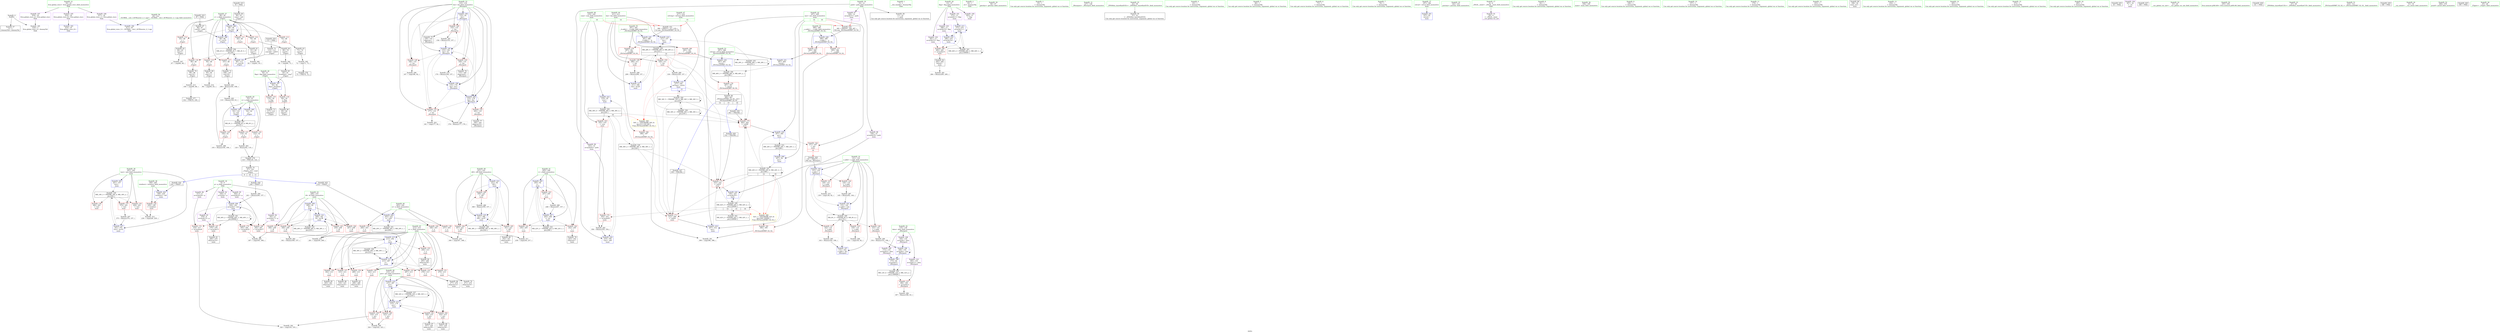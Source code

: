 digraph "SVFG" {
	label="SVFG";

	Node0x5600d5197a70 [shape=record,color=grey,label="{NodeID: 0\nNullPtr}"];
	Node0x5600d5197a70 -> Node0x5600d51c2c40[style=solid];
	Node0x5600d5197a70 -> Node0x5600d51ca5e0[style=solid];
	Node0x5600d51c6bb0 [shape=record,color=black,label="{NodeID: 277\n102 = PHI(76, 100, )\n}"];
	Node0x5600d51c4e20 [shape=record,color=blue,label="{NodeID: 194\n133\<--92\nlen\<--\n_Z6outputi\n}"];
	Node0x5600d51c4e20 -> Node0x5600d51c7730[style=dashed];
	Node0x5600d51c4e20 -> Node0x5600d51c7800[style=dashed];
	Node0x5600d51c4e20 -> Node0x5600d51c78d0[style=dashed];
	Node0x5600d51c4e20 -> Node0x5600d51c79a0[style=dashed];
	Node0x5600d51c4e20 -> Node0x5600d51c4ef0[style=dashed];
	Node0x5600d51c4e20 -> Node0x5600d51c5160[style=dashed];
	Node0x5600d51c4e20 -> Node0x5600d51c5300[style=dashed];
	Node0x5600d51c20d0 [shape=record,color=red,label="{NodeID: 111\n60\<--48\n\<--c\n_Z3getv\n}"];
	Node0x5600d51c20d0 -> Node0x5600d51c3010[style=solid];
	Node0x5600d51c0310 [shape=record,color=green,label="{NodeID: 28\n50\<--51\nflag\<--flag_field_insensitive\n_Z3getv\n}"];
	Node0x5600d51c0310 -> Node0x5600d51c6f10[style=solid];
	Node0x5600d51c0310 -> Node0x5600d51c6fe0[style=solid];
	Node0x5600d51c0310 -> Node0x5600d51ca7b0[style=solid];
	Node0x5600d51d4a70 [shape=record,color=grey,label="{NodeID: 305\n72 = cmp(71, 73, )\n}"];
	Node0x5600d51d4a70 -> Node0x5600d51d1dd0[style=solid];
	Node0x5600d51cd430 [shape=record,color=blue,label="{NodeID: 222\n219\<--92\nsum\<--\nmain\n}"];
	Node0x5600d51cd430 -> Node0x5600d51e26b0[style=dashed];
	Node0x5600d51c8020 [shape=record,color=red,label="{NodeID: 139\n260\<--203\n\<--n\nmain\n}"];
	Node0x5600d51c8020 -> Node0x5600d51d51f0[style=solid];
	Node0x5600d51c2b40 [shape=record,color=green,label="{NodeID: 56\n20\<--412\n_GLOBAL__sub_I_ACMonster_2_1.cpp\<--_GLOBAL__sub_I_ACMonster_2_1.cpp_field_insensitive\n}"];
	Node0x5600d51c2b40 -> Node0x5600d51ca4e0[style=solid];
	Node0x5600d51e67b0 [shape=record,color=black,label="{NodeID: 333\nMR_24V_2 = PHI(MR_24V_7, MR_24V_1, )\npts\{208 \}\n}"];
	Node0x5600d51e67b0 -> Node0x5600d51c5980[style=dashed];
	Node0x5600d51c96e0 [shape=record,color=red,label="{NodeID: 167\n279\<--278\n\<--arrayidx13\nmain\n}"];
	Node0x5600d51c96e0 -> Node0x5600d51c4050[style=solid];
	Node0x5600d51c42c0 [shape=record,color=black,label="{NodeID: 84\n295\<--294\nidxprom18\<--\nmain\n}"];
	Node0x5600d519b690 [shape=record,color=green,label="{NodeID: 1\n7\<--1\n__dso_handle\<--dummyObj\nGlob }"];
	Node0x5600d51d1dd0 [shape=record,color=black,label="{NodeID: 278\n75 = PHI(76, 72, )\n}"];
	Node0x5600d51c4ef0 [shape=record,color=blue,label="{NodeID: 195\n133\<--156\nlen\<--inc\n_Z6outputi\n}"];
	Node0x5600d51c4ef0 -> Node0x5600d51c7730[style=dashed];
	Node0x5600d51c4ef0 -> Node0x5600d51c7800[style=dashed];
	Node0x5600d51c4ef0 -> Node0x5600d51c78d0[style=dashed];
	Node0x5600d51c4ef0 -> Node0x5600d51c79a0[style=dashed];
	Node0x5600d51c4ef0 -> Node0x5600d51c4ef0[style=dashed];
	Node0x5600d51c4ef0 -> Node0x5600d51c5160[style=dashed];
	Node0x5600d51c4ef0 -> Node0x5600d51c5300[style=dashed];
	Node0x5600d51c21a0 [shape=record,color=red,label="{NodeID: 112\n65\<--48\n\<--c\n_Z3getv\n}"];
	Node0x5600d51c21a0 -> Node0x5600d51c30e0[style=solid];
	Node0x5600d51c03e0 [shape=record,color=green,label="{NodeID: 29\n52\<--53\nx\<--x_field_insensitive\n_Z3getv\n}"];
	Node0x5600d51c03e0 -> Node0x5600d51c70b0[style=solid];
	Node0x5600d51c03e0 -> Node0x5600d51c7180[style=solid];
	Node0x5600d51c03e0 -> Node0x5600d51c7250[style=solid];
	Node0x5600d51c03e0 -> Node0x5600d51ca950[style=solid];
	Node0x5600d51c03e0 -> Node0x5600d51caa20[style=solid];
	Node0x5600d51d4bf0 [shape=record,color=grey,label="{NodeID: 306\n62 = cmp(61, 63, )\n}"];
	Node0x5600d51cd500 [shape=record,color=blue,label="{NodeID: 223\n221\<--92\ni40\<--\nmain\n}"];
	Node0x5600d51cd500 -> Node0x5600d51c9470[style=dashed];
	Node0x5600d51cd500 -> Node0x5600d51c9540[style=dashed];
	Node0x5600d51cd500 -> Node0x5600d51c9610[style=dashed];
	Node0x5600d51cd500 -> Node0x5600d51cd6a0[style=dashed];
	Node0x5600d51cd500 -> Node0x5600d51e8ab0[style=dashed];
	Node0x5600d51c80f0 [shape=record,color=red,label="{NodeID: 140\n348\<--203\n\<--n\nmain\n}"];
	Node0x5600d51c80f0 -> Node0x5600d51d5af0[style=solid];
	Node0x5600d51c2c40 [shape=record,color=black,label="{NodeID: 57\n2\<--3\ndummyVal\<--dummyVal\n}"];
	Node0x5600d51e6cb0 [shape=record,color=black,label="{NodeID: 334\nMR_26V_2 = PHI(MR_26V_4, MR_26V_1, )\npts\{210 \}\n}"];
	Node0x5600d51e6cb0 -> Node0x5600d51c5a50[style=dashed];
	Node0x5600d51c97b0 [shape=record,color=red,label="{NodeID: 168\n282\<--281\n\<--arrayidx15\nmain\n}"];
	Node0x5600d51c97b0 -> Node0x5600d51c4120[style=solid];
	Node0x5600d51c4390 [shape=record,color=black,label="{NodeID: 85\n303\<--302\nidxprom21\<--\nmain\n}"];
	Node0x5600d51aeeb0 [shape=record,color=green,label="{NodeID: 2\n16\<--1\n.str\<--dummyObj\nGlob }"];
	Node0x5600d51d2370 [shape=record,color=grey,label="{NodeID: 279\n170 = Binary(169, 157, )\n}"];
	Node0x5600d51d2370 -> Node0x5600d51c5160[style=solid];
	Node0x5600d51c4fc0 [shape=record,color=blue,label="{NodeID: 196\n160\<--154\narrayidx\<--rem\n_Z6outputi\n}"];
	Node0x5600d51c4fc0 -> Node0x5600d51c4fc0[style=dashed];
	Node0x5600d51c4fc0 -> Node0x5600d51c5230[style=dashed];
	Node0x5600d51c4fc0 -> Node0x5600d51ed5b0[style=dashed];
	Node0x5600d51c2270 [shape=record,color=red,label="{NodeID: 113\n70\<--48\n\<--c\n_Z3getv\n}"];
	Node0x5600d51c2270 -> Node0x5600d51c31b0[style=solid];
	Node0x5600d51c04b0 [shape=record,color=green,label="{NodeID: 30\n56\<--57\ngetchar\<--getchar_field_insensitive\n}"];
	Node0x5600d51d4d70 [shape=record,color=grey,label="{NodeID: 307\n67 = cmp(66, 68, )\n}"];
	Node0x5600d51cd5d0 [shape=record,color=blue,label="{NodeID: 224\n219\<--356\nsum\<--add\nmain\n}"];
	Node0x5600d51cd5d0 -> Node0x5600d51e26b0[style=dashed];
	Node0x5600d51c81c0 [shape=record,color=red,label="{NodeID: 141\n236\<--205\n\<--i\nmain\n}"];
	Node0x5600d51c81c0 -> Node0x5600d51d5370[style=solid];
	Node0x5600d51c2d40 [shape=record,color=black,label="{NodeID: 58\n11\<--10\n\<--path\nCan only get source location for instruction, argument, global var or function.}"];
	Node0x5600d51e71b0 [shape=record,color=black,label="{NodeID: 335\nMR_28V_2 = PHI(MR_28V_3, MR_28V_1, )\npts\{212 \}\n}"];
	Node0x5600d51e71b0 -> Node0x5600d51c9d60[style=dashed];
	Node0x5600d51e71b0 -> Node0x5600d51c5b20[style=dashed];
	Node0x5600d51e71b0 -> Node0x5600d51e71b0[style=dashed];
	Node0x5600d51c9880 [shape=record,color=red,label="{NodeID: 169\n292\<--291\n\<--arrayidx17\nmain\n}"];
	Node0x5600d51c9880 -> Node0x5600d51cce80[style=solid];
	Node0x5600d51c4460 [shape=record,color=black,label="{NodeID: 86\n316\<--315\nidxprom25\<--\nmain\n}"];
	Node0x5600d51bf1d0 [shape=record,color=green,label="{NodeID: 3\n19\<--1\n\<--dummyObj\nCan only get source location for instruction, argument, global var or function.}"];
	Node0x5600d51d24f0 [shape=record,color=grey,label="{NodeID: 280\n330 = Binary(329, 157, )\n}"];
	Node0x5600d51d24f0 -> Node0x5600d51cd1c0[style=solid];
	Node0x5600d51c5090 [shape=record,color=blue,label="{NodeID: 197\n131\<--163\nx.addr\<--div\n_Z6outputi\n}"];
	Node0x5600d51c5090 -> Node0x5600d51eb7b0[style=dashed];
	Node0x5600d51c2340 [shape=record,color=red,label="{NodeID: 114\n79\<--48\n\<--c\n_Z3getv\n}"];
	Node0x5600d51c2340 -> Node0x5600d51c3280[style=solid];
	Node0x5600d51c05b0 [shape=record,color=green,label="{NodeID: 31\n127\<--128\n_Z6outputi\<--_Z6outputi_field_insensitive\n}"];
	Node0x5600d51d4ef0 [shape=record,color=grey,label="{NodeID: 308\n151 = cmp(150, 92, )\n}"];
	Node0x5600d51cd6a0 [shape=record,color=blue,label="{NodeID: 225\n221\<--360\ni40\<--inc47\nmain\n}"];
	Node0x5600d51cd6a0 -> Node0x5600d51c9470[style=dashed];
	Node0x5600d51cd6a0 -> Node0x5600d51c9540[style=dashed];
	Node0x5600d51cd6a0 -> Node0x5600d51c9610[style=dashed];
	Node0x5600d51cd6a0 -> Node0x5600d51cd6a0[style=dashed];
	Node0x5600d51cd6a0 -> Node0x5600d51e8ab0[style=dashed];
	Node0x5600d51c8290 [shape=record,color=red,label="{NodeID: 142\n242\<--205\n\<--i\nmain\n}"];
	Node0x5600d51c8290 -> Node0x5600d51c3de0[style=solid];
	Node0x5600d51c2e40 [shape=record,color=black,label="{NodeID: 59\n31\<--32\n\<--_ZNSt8ios_base4InitD1Ev\nCan only get source location for instruction, argument, global var or function.}"];
	Node0x5600d51e76b0 [shape=record,color=black,label="{NodeID: 336\nMR_30V_2 = PHI(MR_30V_3, MR_30V_1, )\npts\{214 \}\n}"];
	Node0x5600d51e76b0 -> Node0x5600d51c5bf0[style=dashed];
	Node0x5600d51e76b0 -> Node0x5600d51e76b0[style=dashed];
	Node0x5600d51c9950 [shape=record,color=red,label="{NodeID: 170\n305\<--304\n\<--arrayidx22\nmain\n}"];
	Node0x5600d51c9950 -> Node0x5600d51d42f0[style=solid];
	Node0x5600d51c4530 [shape=record,color=black,label="{NodeID: 87\n327\<--326\nidxprom30\<--\nmain\n}"];
	Node0x5600d51bf260 [shape=record,color=green,label="{NodeID: 4\n63\<--1\n\<--dummyObj\nCan only get source location for instruction, argument, global var or function.}"];
	Node0x5600d51d2670 [shape=record,color=grey,label="{NodeID: 281\n284 = Binary(283, 285, )\n}"];
	Node0x5600d51c5160 [shape=record,color=blue,label="{NodeID: 198\n133\<--170\nlen\<--inc3\n_Z6outputi\n}"];
	Node0x5600d51c5160 -> Node0x5600d51c79a0[style=dashed];
	Node0x5600d51c5160 -> Node0x5600d51c5300[style=dashed];
	Node0x5600d51c6ca0 [shape=record,color=red,label="{NodeID: 115\n94\<--48\n\<--c\n_Z3getv\n}"];
	Node0x5600d51c6ca0 -> Node0x5600d51c3690[style=solid];
	Node0x5600d51c06b0 [shape=record,color=green,label="{NodeID: 32\n131\<--132\nx.addr\<--x.addr_field_insensitive\n_Z6outputi\n}"];
	Node0x5600d51c06b0 -> Node0x5600d51c7320[style=solid];
	Node0x5600d51c06b0 -> Node0x5600d51c73f0[style=solid];
	Node0x5600d51c06b0 -> Node0x5600d51c74c0[style=solid];
	Node0x5600d51c06b0 -> Node0x5600d51c7590[style=solid];
	Node0x5600d51c06b0 -> Node0x5600d51c7660[style=solid];
	Node0x5600d51c06b0 -> Node0x5600d51c4c80[style=solid];
	Node0x5600d51c06b0 -> Node0x5600d51c4d50[style=solid];
	Node0x5600d51c06b0 -> Node0x5600d51c5090[style=solid];
	Node0x5600d51d5070 [shape=record,color=grey,label="{NodeID: 309\n324 = cmp(322, 323, )\n}"];
	Node0x5600d51cd770 [shape=record,color=blue,label="{NodeID: 226\n207\<--364\nans\<--\nmain\n}"];
	Node0x5600d51cd770 -> Node0x5600d51c8430[style=dashed];
	Node0x5600d51cd770 -> Node0x5600d51e67b0[style=dashed];
	Node0x5600d51c8360 [shape=record,color=red,label="{NodeID: 143\n247\<--205\n\<--i\nmain\n}"];
	Node0x5600d51c8360 -> Node0x5600d51d3270[style=solid];
	Node0x5600d51c2f40 [shape=record,color=black,label="{NodeID: 60\n58\<--55\nconv\<--call\n_Z3getv\n}"];
	Node0x5600d51c2f40 -> Node0x5600d51ca6e0[style=solid];
	Node0x5600d51e7bb0 [shape=record,color=black,label="{NodeID: 337\nMR_32V_2 = PHI(MR_32V_3, MR_32V_1, )\npts\{216 \}\n}"];
	Node0x5600d51e7bb0 -> Node0x5600d51ccc10[style=dashed];
	Node0x5600d51e7bb0 -> Node0x5600d51e7bb0[style=dashed];
	Node0x5600d51c9a20 [shape=record,color=red,label="{NodeID: 171\n312\<--309\n\<--call24\nmain\n}"];
	Node0x5600d51c9a20 -> Node0x5600d51cd0f0[style=solid];
	Node0x5600d51c4600 [shape=record,color=black,label="{NodeID: 88\n335\<--334\nidxprom34\<--\nmain\n}"];
	Node0x5600d51bf2f0 [shape=record,color=green,label="{NodeID: 5\n68\<--1\n\<--dummyObj\nCan only get source location for instruction, argument, global var or function.}"];
	Node0x5600d51d27f0 [shape=record,color=grey,label="{NodeID: 282\n341 = Binary(340, 157, )\n}"];
	Node0x5600d51d27f0 -> Node0x5600d51cd360[style=solid];
	Node0x5600d51c5230 [shape=record,color=blue,label="{NodeID: 199\n173\<--92\narrayidx5\<--\n_Z6outputi\n}"];
	Node0x5600d51c5230 -> Node0x5600d51ed5b0[style=dashed];
	Node0x5600d51c6d70 [shape=record,color=red,label="{NodeID: 116\n98\<--48\n\<--c\n_Z3getv\n}"];
	Node0x5600d51c6d70 -> Node0x5600d51c3760[style=solid];
	Node0x5600d51c0780 [shape=record,color=green,label="{NodeID: 33\n133\<--134\nlen\<--len_field_insensitive\n_Z6outputi\n}"];
	Node0x5600d51c0780 -> Node0x5600d51c7730[style=solid];
	Node0x5600d51c0780 -> Node0x5600d51c7800[style=solid];
	Node0x5600d51c0780 -> Node0x5600d51c78d0[style=solid];
	Node0x5600d51c0780 -> Node0x5600d51c79a0[style=solid];
	Node0x5600d51c0780 -> Node0x5600d51c7a70[style=solid];
	Node0x5600d51c0780 -> Node0x5600d51c4e20[style=solid];
	Node0x5600d51c0780 -> Node0x5600d51c4ef0[style=solid];
	Node0x5600d51c0780 -> Node0x5600d51c5160[style=solid];
	Node0x5600d51c0780 -> Node0x5600d51c5300[style=solid];
	Node0x5600d51d51f0 [shape=record,color=grey,label="{NodeID: 310\n261 = cmp(259, 260, )\n}"];
	Node0x5600d51cd840 [shape=record,color=blue,label="{NodeID: 227\n201\<--375\ntest\<--inc52\nmain\n}"];
	Node0x5600d51cd840 -> Node0x5600d51e58b0[style=dashed];
	Node0x5600d51c8430 [shape=record,color=red,label="{NodeID: 144\n371\<--207\n\<--ans\nmain\n|{<s0>18}}"];
	Node0x5600d51c8430:s0 -> Node0x5600d520a7d0[style=solid,color=red];
	Node0x5600d51c3010 [shape=record,color=black,label="{NodeID: 61\n61\<--60\nconv1\<--\n_Z3getv\n}"];
	Node0x5600d51c3010 -> Node0x5600d51d4bf0[style=solid];
	Node0x5600d51e80b0 [shape=record,color=black,label="{NodeID: 338\nMR_34V_2 = PHI(MR_34V_3, MR_34V_1, )\npts\{218 \}\n}"];
	Node0x5600d51e80b0 -> Node0x5600d51c9a20[style=dashed];
	Node0x5600d51e80b0 -> Node0x5600d51c9d60[style=dashed];
	Node0x5600d51e80b0 -> Node0x5600d51cd1c0[style=dashed];
	Node0x5600d51e80b0 -> Node0x5600d51e80b0[style=dashed];
	Node0x5600d51e80b0 -> Node0x5600d51ee9b0[style=dashed];
	Node0x5600d51c9af0 [shape=record,color=red,label="{NodeID: 172\n318\<--317\n\<--arrayidx26\nmain\n}"];
	Node0x5600d51c9af0 -> Node0x5600d51d45f0[style=solid];
	Node0x5600d51c46d0 [shape=record,color=black,label="{NodeID: 89\n352\<--351\nidxprom44\<--\nmain\n}"];
	Node0x5600d51bf380 [shape=record,color=green,label="{NodeID: 6\n73\<--1\n\<--dummyObj\nCan only get source location for instruction, argument, global var or function.}"];
	Node0x5600d51d2970 [shape=record,color=grey,label="{NodeID: 283\n120 = Binary(92, 119, )\n}"];
	Node0x5600d51d2970 -> Node0x5600d4e66170[style=solid];
	Node0x5600d51c5300 [shape=record,color=blue,label="{NodeID: 200\n133\<--178\nlen\<--dec\n_Z6outputi\n}"];
	Node0x5600d51c5300 -> Node0x5600d51c79a0[style=dashed];
	Node0x5600d51c5300 -> Node0x5600d51c7a70[style=dashed];
	Node0x5600d51c5300 -> Node0x5600d51c5300[style=dashed];
	Node0x5600d51c6e40 [shape=record,color=red,label="{NodeID: 117\n107\<--48\n\<--c\n_Z3getv\n}"];
	Node0x5600d51c6e40 -> Node0x5600d51c3830[style=solid];
	Node0x5600d51c0850 [shape=record,color=green,label="{NodeID: 34\n135\<--136\ndata\<--data_field_insensitive\n_Z6outputi\n}"];
	Node0x5600d51c0850 -> Node0x5600d51c1e60[style=solid];
	Node0x5600d51c0850 -> Node0x5600d51c1f30[style=solid];
	Node0x5600d51c0850 -> Node0x5600d51c2000[style=solid];
	Node0x5600d51d5370 [shape=record,color=grey,label="{NodeID: 311\n238 = cmp(236, 237, )\n}"];
	Node0x5600d51cd910 [shape=record,color=blue,label="{NodeID: 228\n389\<--385\n__a.addr\<--__a\n_ZSt3maxIiERKT_S2_S2_\n}"];
	Node0x5600d51cd910 -> Node0x5600d51c9f00[style=dashed];
	Node0x5600d51cd910 -> Node0x5600d51c9fd0[style=dashed];
	Node0x5600d51c8500 [shape=record,color=red,label="{NodeID: 145\n259\<--209\n\<--i6\nmain\n}"];
	Node0x5600d51c8500 -> Node0x5600d51d51f0[style=solid];
	Node0x5600d51c30e0 [shape=record,color=black,label="{NodeID: 62\n66\<--65\nconv2\<--\n_Z3getv\n}"];
	Node0x5600d51c30e0 -> Node0x5600d51d4d70[style=solid];
	Node0x5600d51e85b0 [shape=record,color=black,label="{NodeID: 339\nMR_36V_2 = PHI(MR_36V_4, MR_36V_1, )\npts\{220 \}\n}"];
	Node0x5600d51e85b0 -> Node0x5600d51c9a20[style=dashed];
	Node0x5600d51e85b0 -> Node0x5600d51c9bc0[style=dashed];
	Node0x5600d51e85b0 -> Node0x5600d51cd430[style=dashed];
	Node0x5600d51c9bc0 [shape=record,color=red,label="{NodeID: 173\n333\<--332\n\<--call33\nmain\n}"];
	Node0x5600d51c9bc0 -> Node0x5600d51cd290[style=solid];
	Node0x5600d51c47a0 [shape=record,color=black,label="{NodeID: 90\n384\<--407\n_ZSt3maxIiERKT_S2_S2__ret\<--\n_ZSt3maxIiERKT_S2_S2_\n|{<s0>14|<s1>15|<s2>16}}"];
	Node0x5600d51c47a0:s0 -> Node0x5600d520a550[style=solid,color=blue];
	Node0x5600d51c47a0:s1 -> Node0x5600d520a690[style=solid,color=blue];
	Node0x5600d51c47a0:s2 -> Node0x5600d520b270[style=solid,color=blue];
	Node0x5600d51bf410 [shape=record,color=green,label="{NodeID: 7\n76\<--1\n\<--dummyObj\nCan only get source location for instruction, argument, global var or function.}"];
	Node0x5600d51d2af0 [shape=record,color=grey,label="{NodeID: 284\n178 = Binary(177, 179, )\n}"];
	Node0x5600d51d2af0 -> Node0x5600d51c5300[style=solid];
	Node0x5600d51c53d0 [shape=record,color=blue,label="{NodeID: 201\n197\<--92\nretval\<--\nmain\n}"];
	Node0x5600d51c6f10 [shape=record,color=red,label="{NodeID: 118\n84\<--50\n\<--flag\n_Z3getv\n}"];
	Node0x5600d51c6f10 -> Node0x5600d51c3420[style=solid];
	Node0x5600d51c0920 [shape=record,color=green,label="{NodeID: 35\n142\<--143\nputchar\<--putchar_field_insensitive\n}"];
	Node0x5600d51d54f0 [shape=record,color=grey,label="{NodeID: 312\n230 = cmp(228, 229, )\n}"];
	Node0x5600d51cd9e0 [shape=record,color=blue,label="{NodeID: 229\n391\<--386\n__b.addr\<--__b\n_ZSt3maxIiERKT_S2_S2_\n}"];
	Node0x5600d51cd9e0 -> Node0x5600d51ca0a0[style=dashed];
	Node0x5600d51cd9e0 -> Node0x5600d51ca170[style=dashed];
	Node0x5600d51c85d0 [shape=record,color=red,label="{NodeID: 146\n267\<--209\n\<--i6\nmain\n}"];
	Node0x5600d51c85d0 -> Node0x5600d51c5bf0[style=solid];
	Node0x5600d51c31b0 [shape=record,color=black,label="{NodeID: 63\n71\<--70\nconv4\<--\n_Z3getv\n}"];
	Node0x5600d51c31b0 -> Node0x5600d51d4a70[style=solid];
	Node0x5600d51e8ab0 [shape=record,color=black,label="{NodeID: 340\nMR_38V_2 = PHI(MR_38V_4, MR_38V_1, )\npts\{222 \}\n}"];
	Node0x5600d51e8ab0 -> Node0x5600d51cd500[style=dashed];
	Node0x5600d51c9c90 [shape=record,color=red,label="{NodeID: 174\n354\<--353\n\<--arrayidx45\nmain\n}"];
	Node0x5600d51c9c90 -> Node0x5600d51d36f0[style=solid];
	Node0x5600d51c4870 [shape=record,color=purple,label="{NodeID: 91\n29\<--4\n\<--_ZStL8__ioinit\n__cxx_global_var_init\n}"];
	Node0x5600d51bf4a0 [shape=record,color=green,label="{NodeID: 8\n92\<--1\n\<--dummyObj\nCan only get source location for instruction, argument, global var or function.}"];
	Node0x5600d51e1e90 [shape=record,color=yellow,style=double,label="{NodeID: 368\n52V_1 = ENCHI(MR_52V_0)\npts\{208 120000 \}\nFun[_ZSt3maxIiERKT_S2_S2_]}"];
	Node0x5600d51e1e90 -> Node0x5600d51ca240[style=dashed];
	Node0x5600d51d2c70 [shape=record,color=grey,label="{NodeID: 285\n163 = Binary(162, 106, )\n}"];
	Node0x5600d51d2c70 -> Node0x5600d51c5090[style=solid];
	Node0x5600d51c54a0 [shape=record,color=blue,label="{NodeID: 202\n199\<--224\ntotaltest\<--call\nmain\n}"];
	Node0x5600d51c54a0 -> Node0x5600d51c7c10[style=dashed];
	Node0x5600d51c6fe0 [shape=record,color=red,label="{NodeID: 119\n116\<--50\n\<--flag\n_Z3getv\n}"];
	Node0x5600d51c6fe0 -> Node0x5600d51c39d0[style=solid];
	Node0x5600d51c0a20 [shape=record,color=green,label="{NodeID: 36\n194\<--195\nmain\<--main_field_insensitive\n}"];
	Node0x5600d51d5670 [shape=record,color=grey,label="{NodeID: 313\n100 = cmp(99, 68, )\n}"];
	Node0x5600d51d5670 -> Node0x5600d51c6bb0[style=solid];
	Node0x5600d51cdab0 [shape=record,color=blue,label="{NodeID: 230\n387\<--401\nretval\<--\n_ZSt3maxIiERKT_S2_S2_\n}"];
	Node0x5600d51cdab0 -> Node0x5600d51edab0[style=dashed];
	Node0x5600d51c86a0 [shape=record,color=red,label="{NodeID: 147\n306\<--209\n\<--i6\nmain\n}"];
	Node0x5600d51c86a0 -> Node0x5600d51d42f0[style=solid];
	Node0x5600d51c3280 [shape=record,color=black,label="{NodeID: 64\n80\<--79\nconv6\<--\n_Z3getv\n}"];
	Node0x5600d51c3280 -> Node0x5600d51d48f0[style=solid];
	Node0x5600d520a120 [shape=record,color=black,label="{NodeID: 424\n224 = PHI(47, )\n}"];
	Node0x5600d520a120 -> Node0x5600d51c54a0[style=solid];
	Node0x5600d51e8fb0 [shape=record,color=black,label="{NodeID: 341\nMR_40V_2 = PHI(MR_40V_3, MR_40V_1, )\npts\{90000 \}\n}"];
	Node0x5600d51e8fb0 -> Node0x5600d51c96e0[style=dashed];
	Node0x5600d51e8fb0 -> Node0x5600d51c9880[style=dashed];
	Node0x5600d51e8fb0 -> Node0x5600d51c9950[style=dashed];
	Node0x5600d51e8fb0 -> Node0x5600d51c9af0[style=dashed];
	Node0x5600d51e8fb0 -> Node0x5600d51c57e0[style=dashed];
	Node0x5600d51e8fb0 -> Node0x5600d51e8fb0[style=dashed];
	Node0x5600d51c9d60 [shape=record,color=red,label="{NodeID: 175\n364\<--363\n\<--call49\nmain\n}"];
	Node0x5600d51c9d60 -> Node0x5600d51cd770[style=solid];
	Node0x5600d51c4940 [shape=record,color=purple,label="{NodeID: 92\n244\<--8\narrayidx\<--p\nmain\n}"];
	Node0x5600d51c4940 -> Node0x5600d51c57e0[style=solid];
	Node0x5600d51bf530 [shape=record,color=green,label="{NodeID: 9\n106\<--1\n\<--dummyObj\nCan only get source location for instruction, argument, global var or function.}"];
	Node0x5600d51e1fd0 [shape=record,color=yellow,style=double,label="{NodeID: 369\n54V_1 = ENCHI(MR_54V_0)\npts\{212 218 220 \}\nFun[_ZSt3maxIiERKT_S2_S2_]}"];
	Node0x5600d51e1fd0 -> Node0x5600d51ca310[style=dashed];
	Node0x5600d51d2df0 [shape=record,color=grey,label="{NodeID: 286\n360 = Binary(359, 157, )\n}"];
	Node0x5600d51d2df0 -> Node0x5600d51cd6a0[style=solid];
	Node0x5600d51c5570 [shape=record,color=blue,label="{NodeID: 203\n201\<--157\ntest\<--\nmain\n}"];
	Node0x5600d51c5570 -> Node0x5600d51e58b0[style=dashed];
	Node0x5600d51c70b0 [shape=record,color=red,label="{NodeID: 120\n104\<--52\n\<--x\n_Z3getv\n}"];
	Node0x5600d51c70b0 -> Node0x5600d51d30f0[style=solid];
	Node0x5600d51c0b20 [shape=record,color=green,label="{NodeID: 37\n197\<--198\nretval\<--retval_field_insensitive\nmain\n}"];
	Node0x5600d51c0b20 -> Node0x5600d51c53d0[style=solid];
	Node0x5600d51d57f0 [shape=record,color=grey,label="{NodeID: 314\n96 = cmp(95, 63, )\n}"];
	Node0x5600d51cdb80 [shape=record,color=blue,label="{NodeID: 231\n387\<--404\nretval\<--\n_ZSt3maxIiERKT_S2_S2_\n}"];
	Node0x5600d51cdb80 -> Node0x5600d51edab0[style=dashed];
	Node0x5600d51c8770 [shape=record,color=red,label="{NodeID: 148\n340\<--209\n\<--i6\nmain\n}"];
	Node0x5600d51c8770 -> Node0x5600d51d27f0[style=solid];
	Node0x5600d51c3350 [shape=record,color=black,label="{NodeID: 65\n82\<--81\nfrombool\<--cmp7\n_Z3getv\n}"];
	Node0x5600d51c3350 -> Node0x5600d51ca7b0[style=solid];
	Node0x5600d520a310 [shape=record,color=black,label="{NodeID: 425\n232 = PHI(47, )\n}"];
	Node0x5600d520a310 -> Node0x5600d51c5640[style=solid];
	Node0x5600d51e94b0 [shape=record,color=black,label="{NodeID: 342\nMR_42V_2 = PHI(MR_42V_3, MR_42V_1, )\npts\{120000 \}\n}"];
	Node0x5600d51e94b0 -> Node0x5600d51e4eb0[style=dashed];
	Node0x5600d51c9e30 [shape=record,color=red,label="{NodeID: 176\n407\<--387\n\<--retval\n_ZSt3maxIiERKT_S2_S2_\n}"];
	Node0x5600d51c9e30 -> Node0x5600d51c47a0[style=solid];
	Node0x5600d51c4a10 [shape=record,color=purple,label="{NodeID: 93\n278\<--8\narrayidx13\<--p\nmain\n}"];
	Node0x5600d51c4a10 -> Node0x5600d51c96e0[style=solid];
	Node0x5600d51bf5c0 [shape=record,color=green,label="{NodeID: 10\n157\<--1\n\<--dummyObj\nCan only get source location for instruction, argument, global var or function.}"];
	Node0x5600d51d2f70 [shape=record,color=grey,label="{NodeID: 287\n145 = Binary(92, 144, )\n}"];
	Node0x5600d51d2f70 -> Node0x5600d51c4d50[style=solid];
	Node0x5600d51c5640 [shape=record,color=blue,label="{NodeID: 204\n203\<--232\nn\<--call1\nmain\n}"];
	Node0x5600d51c5640 -> Node0x5600d51c7f50[style=dashed];
	Node0x5600d51c5640 -> Node0x5600d51c8020[style=dashed];
	Node0x5600d51c5640 -> Node0x5600d51c80f0[style=dashed];
	Node0x5600d51c5640 -> Node0x5600d51e5db0[style=dashed];
	Node0x5600d51c7180 [shape=record,color=red,label="{NodeID: 121\n119\<--52\n\<--x\n_Z3getv\n}"];
	Node0x5600d51c7180 -> Node0x5600d51d2970[style=solid];
	Node0x5600d51c0bf0 [shape=record,color=green,label="{NodeID: 38\n199\<--200\ntotaltest\<--totaltest_field_insensitive\nmain\n}"];
	Node0x5600d51c0bf0 -> Node0x5600d51c7c10[style=solid];
	Node0x5600d51c0bf0 -> Node0x5600d51c54a0[style=solid];
	Node0x5600d51d5970 [shape=record,color=grey,label="{NodeID: 315\n139 = cmp(138, 92, )\n}"];
	Node0x5600d51c8840 [shape=record,color=red,label="{NodeID: 149\n298\<--211\n\<--len\nmain\n}"];
	Node0x5600d51c8840 -> Node0x5600d51d3ff0[style=solid];
	Node0x5600d51c3420 [shape=record,color=black,label="{NodeID: 66\n85\<--84\ntobool\<--\n_Z3getv\n}"];
	Node0x5600d520a410 [shape=record,color=black,label="{NodeID: 426\n240 = PHI(47, )\n}"];
	Node0x5600d520a410 -> Node0x5600d51d39f0[style=solid];
	Node0x5600d51e99b0 [shape=record,color=black,label="{NodeID: 343\nMR_44V_2 = PHI(MR_44V_3, MR_44V_1, )\npts\{150000 \}\n}"];
	Node0x5600d51e99b0 -> Node0x5600d51ccce0[style=dashed];
	Node0x5600d51e99b0 -> Node0x5600d51e99b0[style=dashed];
	Node0x5600d51c9f00 [shape=record,color=red,label="{NodeID: 177\n395\<--389\n\<--__a.addr\n_ZSt3maxIiERKT_S2_S2_\n}"];
	Node0x5600d51c9f00 -> Node0x5600d51ca240[style=solid];
	Node0x5600d51c4ae0 [shape=record,color=purple,label="{NodeID: 94\n291\<--8\narrayidx17\<--p\nmain\n}"];
	Node0x5600d51c4ae0 -> Node0x5600d51c9880[style=solid];
	Node0x5600d51bf650 [shape=record,color=green,label="{NodeID: 11\n179\<--1\n\<--dummyObj\nCan only get source location for instruction, argument, global var or function.}"];
	Node0x5600d51d30f0 [shape=record,color=grey,label="{NodeID: 288\n105 = Binary(104, 106, )\n}"];
	Node0x5600d51d30f0 -> Node0x5600d51d3870[style=solid];
	Node0x5600d51c5710 [shape=record,color=blue,label="{NodeID: 205\n205\<--92\ni\<--\nmain\n}"];
	Node0x5600d51c5710 -> Node0x5600d51c81c0[style=dashed];
	Node0x5600d51c5710 -> Node0x5600d51c8290[style=dashed];
	Node0x5600d51c5710 -> Node0x5600d51c8360[style=dashed];
	Node0x5600d51c5710 -> Node0x5600d51c58b0[style=dashed];
	Node0x5600d51c5710 -> Node0x5600d51e62b0[style=dashed];
	Node0x5600d51c7250 [shape=record,color=red,label="{NodeID: 122\n122\<--52\n\<--x\n_Z3getv\n}"];
	Node0x5600d51c7250 -> Node0x5600d4e66170[style=solid];
	Node0x5600d51c0cc0 [shape=record,color=green,label="{NodeID: 39\n201\<--202\ntest\<--test_field_insensitive\nmain\n}"];
	Node0x5600d51c0cc0 -> Node0x5600d51c7ce0[style=solid];
	Node0x5600d51c0cc0 -> Node0x5600d51c7db0[style=solid];
	Node0x5600d51c0cc0 -> Node0x5600d51c7e80[style=solid];
	Node0x5600d51c0cc0 -> Node0x5600d51c5570[style=solid];
	Node0x5600d51c0cc0 -> Node0x5600d51cd840[style=solid];
	Node0x5600d51d5af0 [shape=record,color=grey,label="{NodeID: 316\n349 = cmp(347, 348, )\n}"];
	Node0x5600d51c8910 [shape=record,color=red,label="{NodeID: 150\n329\<--211\n\<--len\nmain\n}"];
	Node0x5600d51c8910 -> Node0x5600d51d24f0[style=solid];
	Node0x5600d51c34f0 [shape=record,color=black,label="{NodeID: 67\n88\<--87\nconv9\<--call8\n_Z3getv\n}"];
	Node0x5600d51c34f0 -> Node0x5600d51ca880[style=solid];
	Node0x5600d520a550 [shape=record,color=black,label="{NodeID: 427\n309 = PHI(384, )\n}"];
	Node0x5600d520a550 -> Node0x5600d51c9a20[style=solid];
	Node0x5600d51e9eb0 [shape=record,color=black,label="{NodeID: 344\nMR_28V_5 = PHI(MR_28V_6, MR_28V_4, )\npts\{212 \}\n|{|<s8>14}}"];
	Node0x5600d51e9eb0 -> Node0x5600d51c8840[style=dashed];
	Node0x5600d51e9eb0 -> Node0x5600d51c8910[style=dashed];
	Node0x5600d51e9eb0 -> Node0x5600d51c9a20[style=dashed];
	Node0x5600d51e9eb0 -> Node0x5600d51c9bc0[style=dashed];
	Node0x5600d51e9eb0 -> Node0x5600d51c9d60[style=dashed];
	Node0x5600d51e9eb0 -> Node0x5600d51c5b20[style=dashed];
	Node0x5600d51e9eb0 -> Node0x5600d51cd020[style=dashed];
	Node0x5600d51e9eb0 -> Node0x5600d51e71b0[style=dashed];
	Node0x5600d51e9eb0:s8 -> Node0x5600d51e1fd0[style=dashed,color=red];
	Node0x5600d51c9fd0 [shape=record,color=red,label="{NodeID: 178\n404\<--389\n\<--__a.addr\n_ZSt3maxIiERKT_S2_S2_\n}"];
	Node0x5600d51c9fd0 -> Node0x5600d51cdb80[style=solid];
	Node0x5600d51c4bb0 [shape=record,color=purple,label="{NodeID: 95\n304\<--8\narrayidx22\<--p\nmain\n}"];
	Node0x5600d51c4bb0 -> Node0x5600d51c9950[style=solid];
	Node0x5600d51bf6e0 [shape=record,color=green,label="{NodeID: 12\n253\<--1\n\<--dummyObj\nCan only get source location for instruction, argument, global var or function.}"];
	Node0x5600d51d3270 [shape=record,color=grey,label="{NodeID: 289\n248 = Binary(247, 157, )\n}"];
	Node0x5600d51d3270 -> Node0x5600d51c58b0[style=solid];
	Node0x5600d51c57e0 [shape=record,color=blue,label="{NodeID: 206\n244\<--241\narrayidx\<--sub\nmain\n}"];
	Node0x5600d51c57e0 -> Node0x5600d51c96e0[style=dashed];
	Node0x5600d51c57e0 -> Node0x5600d51c9880[style=dashed];
	Node0x5600d51c57e0 -> Node0x5600d51c9950[style=dashed];
	Node0x5600d51c57e0 -> Node0x5600d51c9af0[style=dashed];
	Node0x5600d51c57e0 -> Node0x5600d51c57e0[style=dashed];
	Node0x5600d51c57e0 -> Node0x5600d51e8fb0[style=dashed];
	Node0x5600d51c7320 [shape=record,color=red,label="{NodeID: 123\n138\<--131\n\<--x.addr\n_Z6outputi\n}"];
	Node0x5600d51c7320 -> Node0x5600d51d5970[style=solid];
	Node0x5600d51c0d90 [shape=record,color=green,label="{NodeID: 40\n203\<--204\nn\<--n_field_insensitive\nmain\n}"];
	Node0x5600d51c0d90 -> Node0x5600d51c7f50[style=solid];
	Node0x5600d51c0d90 -> Node0x5600d51c8020[style=solid];
	Node0x5600d51c0d90 -> Node0x5600d51c80f0[style=solid];
	Node0x5600d51c0d90 -> Node0x5600d51c5640[style=solid];
	Node0x5600d51c89e0 [shape=record,color=red,label="{NodeID: 151\n270\<--213\n\<--x\nmain\n}"];
	Node0x5600d51c89e0 -> Node0x5600d51c3eb0[style=solid];
	Node0x5600d51c35c0 [shape=record,color=black,label="{NodeID: 68\n196\<--92\nmain_ret\<--\nmain\n}"];
	Node0x5600d520a690 [shape=record,color=black,label="{NodeID: 428\n332 = PHI(384, )\n}"];
	Node0x5600d520a690 -> Node0x5600d51c9bc0[style=solid];
	Node0x5600d51ca0a0 [shape=record,color=red,label="{NodeID: 179\n397\<--391\n\<--__b.addr\n_ZSt3maxIiERKT_S2_S2_\n}"];
	Node0x5600d51ca0a0 -> Node0x5600d51ca310[style=solid];
	Node0x5600d51c1410 [shape=record,color=purple,label="{NodeID: 96\n317\<--8\narrayidx26\<--p\nmain\n}"];
	Node0x5600d51c1410 -> Node0x5600d51c9af0[style=solid];
	Node0x5600d51bf770 [shape=record,color=green,label="{NodeID: 13\n254\<--1\n\<--dummyObj\nCan only get source location for instruction, argument, global var or function.}"];
	Node0x5600d51d33f0 [shape=record,color=grey,label="{NodeID: 290\n154 = Binary(153, 106, )\n}"];
	Node0x5600d51d33f0 -> Node0x5600d51c4fc0[style=solid];
	Node0x5600d51c58b0 [shape=record,color=blue,label="{NodeID: 207\n205\<--248\ni\<--inc\nmain\n}"];
	Node0x5600d51c58b0 -> Node0x5600d51c81c0[style=dashed];
	Node0x5600d51c58b0 -> Node0x5600d51c8290[style=dashed];
	Node0x5600d51c58b0 -> Node0x5600d51c8360[style=dashed];
	Node0x5600d51c58b0 -> Node0x5600d51c58b0[style=dashed];
	Node0x5600d51c58b0 -> Node0x5600d51e62b0[style=dashed];
	Node0x5600d51c73f0 [shape=record,color=red,label="{NodeID: 124\n144\<--131\n\<--x.addr\n_Z6outputi\n}"];
	Node0x5600d51c73f0 -> Node0x5600d51d2f70[style=solid];
	Node0x5600d51c0e60 [shape=record,color=green,label="{NodeID: 41\n205\<--206\ni\<--i_field_insensitive\nmain\n}"];
	Node0x5600d51c0e60 -> Node0x5600d51c81c0[style=solid];
	Node0x5600d51c0e60 -> Node0x5600d51c8290[style=solid];
	Node0x5600d51c0e60 -> Node0x5600d51c8360[style=solid];
	Node0x5600d51c0e60 -> Node0x5600d51c5710[style=solid];
	Node0x5600d51c0e60 -> Node0x5600d51c58b0[style=solid];
	Node0x5600d51c8ab0 [shape=record,color=red,label="{NodeID: 152\n276\<--213\n\<--x\nmain\n}"];
	Node0x5600d51c8ab0 -> Node0x5600d51c3f80[style=solid];
	Node0x5600d51c3690 [shape=record,color=black,label="{NodeID: 69\n95\<--94\nconv11\<--\n_Z3getv\n}"];
	Node0x5600d51c3690 -> Node0x5600d51d57f0[style=solid];
	Node0x5600d520a7d0 [shape=record,color=black,label="{NodeID: 429\n130 = PHI(371, )\n0th arg _Z6outputi }"];
	Node0x5600d520a7d0 -> Node0x5600d51c4c80[style=solid];
	Node0x5600d51ca170 [shape=record,color=red,label="{NodeID: 180\n401\<--391\n\<--__b.addr\n_ZSt3maxIiERKT_S2_S2_\n}"];
	Node0x5600d51ca170 -> Node0x5600d51cdab0[style=solid];
	Node0x5600d51c14e0 [shape=record,color=purple,label="{NodeID: 97\n328\<--10\narrayidx31\<--path\nmain\n|{<s0>15}}"];
	Node0x5600d51c14e0:s0 -> Node0x5600d520a910[style=solid,color=red];
	Node0x5600d51bf800 [shape=record,color=green,label="{NodeID: 14\n265\<--1\n\<--dummyObj\nCan only get source location for instruction, argument, global var or function.}"];
	Node0x5600d51d3570 [shape=record,color=grey,label="{NodeID: 291\n156 = Binary(155, 157, )\n}"];
	Node0x5600d51d3570 -> Node0x5600d51c4ef0[style=solid];
	Node0x5600d51c5980 [shape=record,color=blue,label="{NodeID: 208\n207\<--92\nans\<--\nmain\n}"];
	Node0x5600d51c5980 -> Node0x5600d51e30b0[style=dashed];
	Node0x5600d51c74c0 [shape=record,color=red,label="{NodeID: 125\n150\<--131\n\<--x.addr\n_Z6outputi\n}"];
	Node0x5600d51c74c0 -> Node0x5600d51d4ef0[style=solid];
	Node0x5600d51c0f30 [shape=record,color=green,label="{NodeID: 42\n207\<--208\nans\<--ans_field_insensitive\nmain\n|{|<s4>14|<s5>16}}"];
	Node0x5600d51c0f30 -> Node0x5600d51c8430[style=solid];
	Node0x5600d51c0f30 -> Node0x5600d51c5980[style=solid];
	Node0x5600d51c0f30 -> Node0x5600d51cd0f0[style=solid];
	Node0x5600d51c0f30 -> Node0x5600d51cd770[style=solid];
	Node0x5600d51c0f30:s4 -> Node0x5600d520a910[style=solid,color=red];
	Node0x5600d51c0f30:s5 -> Node0x5600d520a910[style=solid,color=red];
	Node0x5600d51c8b80 [shape=record,color=red,label="{NodeID: 153\n287\<--213\n\<--x\nmain\n}"];
	Node0x5600d51c8b80 -> Node0x5600d51ccdb0[style=solid];
	Node0x5600d51c3760 [shape=record,color=black,label="{NodeID: 70\n99\<--98\nconv14\<--\n_Z3getv\n}"];
	Node0x5600d51c3760 -> Node0x5600d51d5670[style=solid];
	Node0x5600d520a910 [shape=record,color=black,label="{NodeID: 430\n385 = PHI(207, 328, 207, )\n0th arg _ZSt3maxIiERKT_S2_S2_ }"];
	Node0x5600d520a910 -> Node0x5600d51cd910[style=solid];
	Node0x5600d51ca240 [shape=record,color=red,label="{NodeID: 181\n396\<--395\n\<--\n_ZSt3maxIiERKT_S2_S2_\n}"];
	Node0x5600d51ca240 -> Node0x5600d51d4470[style=solid];
	Node0x5600d51c15b0 [shape=record,color=purple,label="{NodeID: 98\n336\<--10\narrayidx35\<--path\nmain\n}"];
	Node0x5600d51c15b0 -> Node0x5600d51cd290[style=solid];
	Node0x5600d51bf890 [shape=record,color=green,label="{NodeID: 15\n274\<--1\n\<--dummyObj\nCan only get source location for instruction, argument, global var or function.}"];
	Node0x5600d51d36f0 [shape=record,color=grey,label="{NodeID: 292\n356 = Binary(355, 354, )\n}"];
	Node0x5600d51d36f0 -> Node0x5600d51cd5d0[style=solid];
	Node0x5600d51c5a50 [shape=record,color=blue,label="{NodeID: 209\n209\<--92\ni6\<--\nmain\n}"];
	Node0x5600d51c5a50 -> Node0x5600d51c8500[style=dashed];
	Node0x5600d51c5a50 -> Node0x5600d51c85d0[style=dashed];
	Node0x5600d51c5a50 -> Node0x5600d51c86a0[style=dashed];
	Node0x5600d51c5a50 -> Node0x5600d51c8770[style=dashed];
	Node0x5600d51c5a50 -> Node0x5600d51cd360[style=dashed];
	Node0x5600d51c5a50 -> Node0x5600d51e6cb0[style=dashed];
	Node0x5600d51c7590 [shape=record,color=red,label="{NodeID: 126\n153\<--131\n\<--x.addr\n_Z6outputi\n}"];
	Node0x5600d51c7590 -> Node0x5600d51d33f0[style=solid];
	Node0x5600d51c1000 [shape=record,color=green,label="{NodeID: 43\n209\<--210\ni6\<--i6_field_insensitive\nmain\n}"];
	Node0x5600d51c1000 -> Node0x5600d51c8500[style=solid];
	Node0x5600d51c1000 -> Node0x5600d51c85d0[style=solid];
	Node0x5600d51c1000 -> Node0x5600d51c86a0[style=solid];
	Node0x5600d51c1000 -> Node0x5600d51c8770[style=solid];
	Node0x5600d51c1000 -> Node0x5600d51c5a50[style=solid];
	Node0x5600d51c1000 -> Node0x5600d51cd360[style=solid];
	Node0x5600d51e26b0 [shape=record,color=black,label="{NodeID: 320\nMR_36V_4 = PHI(MR_36V_5, MR_36V_3, )\npts\{220 \}\n|{|<s4>16}}"];
	Node0x5600d51e26b0 -> Node0x5600d51c93a0[style=dashed];
	Node0x5600d51e26b0 -> Node0x5600d51c9d60[style=dashed];
	Node0x5600d51e26b0 -> Node0x5600d51cd5d0[style=dashed];
	Node0x5600d51e26b0 -> Node0x5600d51e85b0[style=dashed];
	Node0x5600d51e26b0:s4 -> Node0x5600d51e1fd0[style=dashed,color=red];
	Node0x5600d51c8c50 [shape=record,color=red,label="{NodeID: 154\n289\<--213\n\<--x\nmain\n}"];
	Node0x5600d51c8c50 -> Node0x5600d51c41f0[style=solid];
	Node0x5600d51c3830 [shape=record,color=black,label="{NodeID: 71\n108\<--107\nconv18\<--\n_Z3getv\n}"];
	Node0x5600d51c3830 -> Node0x5600d51d3870[style=solid];
	Node0x5600d520abf0 [shape=record,color=black,label="{NodeID: 431\n386 = PHI(211, 217, 219, )\n1st arg _ZSt3maxIiERKT_S2_S2_ }"];
	Node0x5600d520abf0 -> Node0x5600d51cd9e0[style=solid];
	Node0x5600d51ca310 [shape=record,color=red,label="{NodeID: 182\n398\<--397\n\<--\n_ZSt3maxIiERKT_S2_S2_\n}"];
	Node0x5600d51ca310 -> Node0x5600d51d4470[style=solid];
	Node0x5600d51c1680 [shape=record,color=purple,label="{NodeID: 99\n353\<--10\narrayidx45\<--path\nmain\n}"];
	Node0x5600d51c1680 -> Node0x5600d51c9c90[style=solid];
	Node0x5600d51bf920 [shape=record,color=green,label="{NodeID: 16\n285\<--1\n\<--dummyObj\nCan only get source location for instruction, argument, global var or function.}"];
	Node0x5600d51d3870 [shape=record,color=grey,label="{NodeID: 293\n109 = Binary(105, 108, )\n}"];
	Node0x5600d51d3870 -> Node0x5600d51d3b70[style=solid];
	Node0x5600d51c5b20 [shape=record,color=blue,label="{NodeID: 210\n211\<--157\nlen\<--\nmain\n}"];
	Node0x5600d51c5b20 -> Node0x5600d51e9eb0[style=dashed];
	Node0x5600d51c7660 [shape=record,color=red,label="{NodeID: 127\n162\<--131\n\<--x.addr\n_Z6outputi\n}"];
	Node0x5600d51c7660 -> Node0x5600d51d2c70[style=solid];
	Node0x5600d51c10d0 [shape=record,color=green,label="{NodeID: 44\n211\<--212\nlen\<--len_field_insensitive\nmain\n|{|<s4>14}}"];
	Node0x5600d51c10d0 -> Node0x5600d51c8840[style=solid];
	Node0x5600d51c10d0 -> Node0x5600d51c8910[style=solid];
	Node0x5600d51c10d0 -> Node0x5600d51c5b20[style=solid];
	Node0x5600d51c10d0 -> Node0x5600d51cd020[style=solid];
	Node0x5600d51c10d0:s4 -> Node0x5600d520abf0[style=solid,color=red];
	Node0x5600d51c8d20 [shape=record,color=red,label="{NodeID: 155\n294\<--213\n\<--x\nmain\n}"];
	Node0x5600d51c8d20 -> Node0x5600d51c42c0[style=solid];
	Node0x5600d51c3900 [shape=record,color=black,label="{NodeID: 72\n113\<--112\nconv20\<--call19\n_Z3getv\n}"];
	Node0x5600d51c3900 -> Node0x5600d51caaf0[style=solid];
	Node0x5600d520ae40 [shape=record,color=black,label="{NodeID: 432\n87 = PHI()\n}"];
	Node0x5600d520ae40 -> Node0x5600d51c34f0[style=solid];
	Node0x5600d51eb7b0 [shape=record,color=black,label="{NodeID: 349\nMR_8V_5 = PHI(MR_8V_6, MR_8V_4, )\npts\{132 \}\n}"];
	Node0x5600d51eb7b0 -> Node0x5600d51c74c0[style=dashed];
	Node0x5600d51eb7b0 -> Node0x5600d51c7590[style=dashed];
	Node0x5600d51eb7b0 -> Node0x5600d51c7660[style=dashed];
	Node0x5600d51eb7b0 -> Node0x5600d51c5090[style=dashed];
	Node0x5600d51ca3e0 [shape=record,color=blue,label="{NodeID: 183\n416\<--19\nllvm.global_ctors_0\<--\nGlob }"];
	Node0x5600d51c1750 [shape=record,color=purple,label="{NodeID: 100\n263\<--13\n\<--flag\nmain\n}"];
	Node0x5600d51bf9b0 [shape=record,color=green,label="{NodeID: 17\n4\<--6\n_ZStL8__ioinit\<--_ZStL8__ioinit_field_insensitive\nGlob }"];
	Node0x5600d51bf9b0 -> Node0x5600d51c4870[style=solid];
	Node0x5600d51d39f0 [shape=record,color=grey,label="{NodeID: 294\n241 = Binary(240, 157, )\n}"];
	Node0x5600d51d39f0 -> Node0x5600d51c57e0[style=solid];
	Node0x5600d51c5bf0 [shape=record,color=blue,label="{NodeID: 211\n213\<--267\nx\<--\nmain\n}"];
	Node0x5600d51c5bf0 -> Node0x5600d51c89e0[style=dashed];
	Node0x5600d51c5bf0 -> Node0x5600d51c8ab0[style=dashed];
	Node0x5600d51c5bf0 -> Node0x5600d51c8b80[style=dashed];
	Node0x5600d51c5bf0 -> Node0x5600d51c8c50[style=dashed];
	Node0x5600d51c5bf0 -> Node0x5600d51c8df0[style=dashed];
	Node0x5600d51c5bf0 -> Node0x5600d51c8ec0[style=dashed];
	Node0x5600d51c5bf0 -> Node0x5600d51c8f90[style=dashed];
	Node0x5600d51c5bf0 -> Node0x5600d51c5bf0[style=dashed];
	Node0x5600d51c5bf0 -> Node0x5600d51cce80[style=dashed];
	Node0x5600d51c5bf0 -> Node0x5600d51e76b0[style=dashed];
	Node0x5600d51c7730 [shape=record,color=red,label="{NodeID: 128\n155\<--133\n\<--len\n_Z6outputi\n}"];
	Node0x5600d51c7730 -> Node0x5600d51c3b70[style=solid];
	Node0x5600d51c7730 -> Node0x5600d51d3570[style=solid];
	Node0x5600d51c11a0 [shape=record,color=green,label="{NodeID: 45\n213\<--214\nx\<--x_field_insensitive\nmain\n}"];
	Node0x5600d51c11a0 -> Node0x5600d51c89e0[style=solid];
	Node0x5600d51c11a0 -> Node0x5600d51c8ab0[style=solid];
	Node0x5600d51c11a0 -> Node0x5600d51c8b80[style=solid];
	Node0x5600d51c11a0 -> Node0x5600d51c8c50[style=solid];
	Node0x5600d51c11a0 -> Node0x5600d51c8d20[style=solid];
	Node0x5600d51c11a0 -> Node0x5600d51c8df0[style=solid];
	Node0x5600d51c11a0 -> Node0x5600d51c8ec0[style=solid];
	Node0x5600d51c11a0 -> Node0x5600d51c8f90[style=solid];
	Node0x5600d51c11a0 -> Node0x5600d51c5bf0[style=solid];
	Node0x5600d51c11a0 -> Node0x5600d51cce80[style=solid];
	Node0x5600d51e30b0 [shape=record,color=black,label="{NodeID: 322\nMR_24V_4 = PHI(MR_24V_6, MR_24V_3, )\npts\{208 \}\n|{|<s6>14|<s7>16}}"];
	Node0x5600d51e30b0 -> Node0x5600d51c9a20[style=dashed];
	Node0x5600d51e30b0 -> Node0x5600d51c9bc0[style=dashed];
	Node0x5600d51e30b0 -> Node0x5600d51c9d60[style=dashed];
	Node0x5600d51e30b0 -> Node0x5600d51cd0f0[style=dashed];
	Node0x5600d51e30b0 -> Node0x5600d51cd770[style=dashed];
	Node0x5600d51e30b0 -> Node0x5600d51e30b0[style=dashed];
	Node0x5600d51e30b0:s6 -> Node0x5600d51e1e90[style=dashed,color=red];
	Node0x5600d51e30b0:s7 -> Node0x5600d51e1e90[style=dashed,color=red];
	Node0x5600d51c8df0 [shape=record,color=red,label="{NodeID: 156\n302\<--213\n\<--x\nmain\n}"];
	Node0x5600d51c8df0 -> Node0x5600d51c4390[style=solid];
	Node0x5600d51c39d0 [shape=record,color=black,label="{NodeID: 73\n117\<--116\ntobool22\<--\n_Z3getv\n}"];
	Node0x5600d520afa0 [shape=record,color=black,label="{NodeID: 433\n55 = PHI()\n}"];
	Node0x5600d520afa0 -> Node0x5600d51c2f40[style=solid];
	Node0x5600d51ca4e0 [shape=record,color=blue,label="{NodeID: 184\n417\<--20\nllvm.global_ctors_1\<--_GLOBAL__sub_I_ACMonster_2_1.cpp\nGlob }"];
	Node0x5600d51c1820 [shape=record,color=purple,label="{NodeID: 101\n272\<--13\narrayidx11\<--flag\nmain\n}"];
	Node0x5600d51c1820 -> Node0x5600d51ccce0[style=solid];
	Node0x5600d51bfa40 [shape=record,color=green,label="{NodeID: 18\n8\<--9\np\<--p_field_insensitive\nGlob }"];
	Node0x5600d51bfa40 -> Node0x5600d51c4940[style=solid];
	Node0x5600d51bfa40 -> Node0x5600d51c4a10[style=solid];
	Node0x5600d51bfa40 -> Node0x5600d51c4ae0[style=solid];
	Node0x5600d51bfa40 -> Node0x5600d51c4bb0[style=solid];
	Node0x5600d51bfa40 -> Node0x5600d51c1410[style=solid];
	Node0x5600d51d3b70 [shape=record,color=grey,label="{NodeID: 295\n110 = Binary(109, 63, )\n}"];
	Node0x5600d51d3b70 -> Node0x5600d51caa20[style=solid];
	Node0x5600d51ccc10 [shape=record,color=blue,label="{NodeID: 212\n215\<--179\npre\<--\nmain\n}"];
	Node0x5600d51ccc10 -> Node0x5600d51c9060[style=dashed];
	Node0x5600d51ccc10 -> Node0x5600d51c9130[style=dashed];
	Node0x5600d51ccc10 -> Node0x5600d51c9200[style=dashed];
	Node0x5600d51ccc10 -> Node0x5600d51c92d0[style=dashed];
	Node0x5600d51ccc10 -> Node0x5600d51ccc10[style=dashed];
	Node0x5600d51ccc10 -> Node0x5600d51ccdb0[style=dashed];
	Node0x5600d51ccc10 -> Node0x5600d51e7bb0[style=dashed];
	Node0x5600d51c7800 [shape=record,color=red,label="{NodeID: 129\n166\<--133\n\<--len\n_Z6outputi\n}"];
	Node0x5600d51c7800 -> Node0x5600d51d4170[style=solid];
	Node0x5600d51c1270 [shape=record,color=green,label="{NodeID: 46\n215\<--216\npre\<--pre_field_insensitive\nmain\n}"];
	Node0x5600d51c1270 -> Node0x5600d51c9060[style=solid];
	Node0x5600d51c1270 -> Node0x5600d51c9130[style=solid];
	Node0x5600d51c1270 -> Node0x5600d51c9200[style=solid];
	Node0x5600d51c1270 -> Node0x5600d51c92d0[style=solid];
	Node0x5600d51c1270 -> Node0x5600d51ccc10[style=solid];
	Node0x5600d51c1270 -> Node0x5600d51ccdb0[style=solid];
	Node0x5600d51c8ec0 [shape=record,color=red,label="{NodeID: 157\n315\<--213\n\<--x\nmain\n}"];
	Node0x5600d51c8ec0 -> Node0x5600d51c4460[style=solid];
	Node0x5600d51c3aa0 [shape=record,color=black,label="{NodeID: 74\n47\<--124\n_Z3getv_ret\<--cond\n_Z3getv\n|{<s0>9|<s1>10|<s2>11}}"];
	Node0x5600d51c3aa0:s0 -> Node0x5600d520a120[style=solid,color=blue];
	Node0x5600d51c3aa0:s1 -> Node0x5600d520a310[style=solid,color=blue];
	Node0x5600d51c3aa0:s2 -> Node0x5600d520a410[style=solid,color=blue];
	Node0x5600d520b0a0 [shape=record,color=black,label="{NodeID: 434\n112 = PHI()\n}"];
	Node0x5600d520b0a0 -> Node0x5600d51c3900[style=solid];
	Node0x5600d51ca5e0 [shape=record,color=blue, style = dotted,label="{NodeID: 185\n418\<--3\nllvm.global_ctors_2\<--dummyVal\nGlob }"];
	Node0x5600d51c18f0 [shape=record,color=purple,label="{NodeID: 102\n281\<--13\narrayidx15\<--flag\nmain\n}"];
	Node0x5600d51c18f0 -> Node0x5600d51c97b0[style=solid];
	Node0x5600d51bfad0 [shape=record,color=green,label="{NodeID: 19\n10\<--12\npath\<--path_field_insensitive\nGlob }"];
	Node0x5600d51bfad0 -> Node0x5600d51c2d40[style=solid];
	Node0x5600d51bfad0 -> Node0x5600d51c14e0[style=solid];
	Node0x5600d51bfad0 -> Node0x5600d51c15b0[style=solid];
	Node0x5600d51bfad0 -> Node0x5600d51c1680[style=solid];
	Node0x5600d51d3cf0 [shape=record,color=grey,label="{NodeID: 296\n187 = Binary(186, 63, )\n}"];
	Node0x5600d51ccce0 [shape=record,color=blue,label="{NodeID: 213\n272\<--274\narrayidx11\<--\nmain\n}"];
	Node0x5600d51ccce0 -> Node0x5600d51c97b0[style=dashed];
	Node0x5600d51ccce0 -> Node0x5600d51ccce0[style=dashed];
	Node0x5600d51ccce0 -> Node0x5600d51ccf50[style=dashed];
	Node0x5600d51ccce0 -> Node0x5600d51e99b0[style=dashed];
	Node0x5600d51c78d0 [shape=record,color=red,label="{NodeID: 130\n169\<--133\n\<--len\n_Z6outputi\n}"];
	Node0x5600d51c78d0 -> Node0x5600d51c3c40[style=solid];
	Node0x5600d51c78d0 -> Node0x5600d51d2370[style=solid];
	Node0x5600d51c1340 [shape=record,color=green,label="{NodeID: 47\n217\<--218\nref.tmp\<--ref.tmp_field_insensitive\nmain\n|{|<s1>15}}"];
	Node0x5600d51c1340 -> Node0x5600d51cd1c0[style=solid];
	Node0x5600d51c1340:s1 -> Node0x5600d520abf0[style=solid,color=red];
	Node0x5600d51c8f90 [shape=record,color=red,label="{NodeID: 158\n322\<--213\n\<--x\nmain\n}"];
	Node0x5600d51c8f90 -> Node0x5600d51d5070[style=solid];
	Node0x5600d51c3b70 [shape=record,color=black,label="{NodeID: 75\n159\<--155\nidxprom\<--\n_Z6outputi\n}"];
	Node0x5600d520b1a0 [shape=record,color=black,label="{NodeID: 435\n30 = PHI()\n}"];
	Node0x5600d51ca6e0 [shape=record,color=blue,label="{NodeID: 186\n48\<--58\nc\<--conv\n_Z3getv\n}"];
	Node0x5600d51ca6e0 -> Node0x5600d51c20d0[style=dashed];
	Node0x5600d51ca6e0 -> Node0x5600d51c21a0[style=dashed];
	Node0x5600d51ca6e0 -> Node0x5600d51c2270[style=dashed];
	Node0x5600d51ca6e0 -> Node0x5600d51c2340[style=dashed];
	Node0x5600d51ca6e0 -> Node0x5600d51ca6e0[style=dashed];
	Node0x5600d51ca6e0 -> Node0x5600d51ca880[style=dashed];
	Node0x5600d51ca6e0 -> Node0x5600d51ee4b0[style=dashed];
	Node0x5600d51c19c0 [shape=record,color=purple,label="{NodeID: 103\n296\<--13\narrayidx19\<--flag\nmain\n}"];
	Node0x5600d51c19c0 -> Node0x5600d51ccf50[style=solid];
	Node0x5600d51bfba0 [shape=record,color=green,label="{NodeID: 20\n13\<--15\nflag\<--flag_field_insensitive\nGlob }"];
	Node0x5600d51bfba0 -> Node0x5600d51c1750[style=solid];
	Node0x5600d51bfba0 -> Node0x5600d51c1820[style=solid];
	Node0x5600d51bfba0 -> Node0x5600d51c18f0[style=solid];
	Node0x5600d51bfba0 -> Node0x5600d51c19c0[style=solid];
	Node0x5600d51d3e70 [shape=record,color=grey,label="{NodeID: 297\n375 = Binary(374, 157, )\n}"];
	Node0x5600d51d3e70 -> Node0x5600d51cd840[style=solid];
	Node0x5600d51ccdb0 [shape=record,color=blue,label="{NodeID: 214\n215\<--287\npre\<--\nmain\n}"];
	Node0x5600d51ccdb0 -> Node0x5600d51c9060[style=dashed];
	Node0x5600d51ccdb0 -> Node0x5600d51c9130[style=dashed];
	Node0x5600d51ccdb0 -> Node0x5600d51c9200[style=dashed];
	Node0x5600d51ccdb0 -> Node0x5600d51c92d0[style=dashed];
	Node0x5600d51ccdb0 -> Node0x5600d51ccc10[style=dashed];
	Node0x5600d51ccdb0 -> Node0x5600d51ccdb0[style=dashed];
	Node0x5600d51ccdb0 -> Node0x5600d51e7bb0[style=dashed];
	Node0x5600d51c79a0 [shape=record,color=red,label="{NodeID: 131\n177\<--133\n\<--len\n_Z6outputi\n}"];
	Node0x5600d51c79a0 -> Node0x5600d51d2af0[style=solid];
	Node0x5600d51c79a0 -> Node0x5600d51d4770[style=solid];
	Node0x5600d51c2430 [shape=record,color=green,label="{NodeID: 48\n219\<--220\nsum\<--sum_field_insensitive\nmain\n|{|<s3>16}}"];
	Node0x5600d51c2430 -> Node0x5600d51c93a0[style=solid];
	Node0x5600d51c2430 -> Node0x5600d51cd430[style=solid];
	Node0x5600d51c2430 -> Node0x5600d51cd5d0[style=solid];
	Node0x5600d51c2430:s3 -> Node0x5600d520abf0[style=solid,color=red];
	Node0x5600d51c9060 [shape=record,color=red,label="{NodeID: 159\n319\<--215\n\<--pre\nmain\n}"];
	Node0x5600d51c9060 -> Node0x5600d51d45f0[style=solid];
	Node0x5600d51c3c40 [shape=record,color=black,label="{NodeID: 76\n172\<--169\nidxprom4\<--\n_Z6outputi\n}"];
	Node0x5600d520b270 [shape=record,color=black,label="{NodeID: 436\n363 = PHI(384, )\n}"];
	Node0x5600d520b270 -> Node0x5600d51c9d60[style=solid];
	Node0x5600d51ca7b0 [shape=record,color=blue,label="{NodeID: 187\n50\<--82\nflag\<--frombool\n_Z3getv\n}"];
	Node0x5600d51ca7b0 -> Node0x5600d51c6f10[style=dashed];
	Node0x5600d51ca7b0 -> Node0x5600d51c6fe0[style=dashed];
	Node0x5600d51c1a90 [shape=record,color=purple,label="{NodeID: 104\n367\<--16\n\<--.str\nmain\n}"];
	Node0x5600d51bfc70 [shape=record,color=green,label="{NodeID: 21\n18\<--22\nllvm.global_ctors\<--llvm.global_ctors_field_insensitive\nGlob }"];
	Node0x5600d51bfc70 -> Node0x5600d51c1b60[style=solid];
	Node0x5600d51bfc70 -> Node0x5600d51c1c60[style=solid];
	Node0x5600d51bfc70 -> Node0x5600d51c1d60[style=solid];
	Node0x5600d51d3ff0 [shape=record,color=grey,label="{NodeID: 298\n299 = Binary(298, 157, )\n}"];
	Node0x5600d51d3ff0 -> Node0x5600d51cd020[style=solid];
	Node0x5600d51cce80 [shape=record,color=blue,label="{NodeID: 215\n213\<--292\nx\<--\nmain\n}"];
	Node0x5600d51cce80 -> Node0x5600d51c8ab0[style=dashed];
	Node0x5600d51cce80 -> Node0x5600d51c8b80[style=dashed];
	Node0x5600d51cce80 -> Node0x5600d51c8c50[style=dashed];
	Node0x5600d51cce80 -> Node0x5600d51c8d20[style=dashed];
	Node0x5600d51cce80 -> Node0x5600d51c8df0[style=dashed];
	Node0x5600d51cce80 -> Node0x5600d51c8ec0[style=dashed];
	Node0x5600d51cce80 -> Node0x5600d51c8f90[style=dashed];
	Node0x5600d51cce80 -> Node0x5600d51c5bf0[style=dashed];
	Node0x5600d51cce80 -> Node0x5600d51cce80[style=dashed];
	Node0x5600d51cce80 -> Node0x5600d51e76b0[style=dashed];
	Node0x5600d51c7a70 [shape=record,color=red,label="{NodeID: 132\n183\<--133\n\<--len\n_Z6outputi\n}"];
	Node0x5600d51c7a70 -> Node0x5600d51c3d10[style=solid];
	Node0x5600d51c2500 [shape=record,color=green,label="{NodeID: 49\n221\<--222\ni40\<--i40_field_insensitive\nmain\n}"];
	Node0x5600d51c2500 -> Node0x5600d51c9470[style=solid];
	Node0x5600d51c2500 -> Node0x5600d51c9540[style=solid];
	Node0x5600d51c2500 -> Node0x5600d51c9610[style=solid];
	Node0x5600d51c2500 -> Node0x5600d51cd500[style=solid];
	Node0x5600d51c2500 -> Node0x5600d51cd6a0[style=solid];
	Node0x5600d51c9130 [shape=record,color=red,label="{NodeID: 160\n323\<--215\n\<--pre\nmain\n}"];
	Node0x5600d51c9130 -> Node0x5600d51d5070[style=solid];
	Node0x5600d51c3d10 [shape=record,color=black,label="{NodeID: 77\n184\<--183\nidxprom10\<--\n_Z6outputi\n}"];
	Node0x5600d520b470 [shape=record,color=black,label="{NodeID: 437\n368 = PHI()\n}"];
	Node0x5600d51ca880 [shape=record,color=blue,label="{NodeID: 188\n48\<--88\nc\<--conv9\n_Z3getv\n}"];
	Node0x5600d51ca880 -> Node0x5600d51ee4b0[style=dashed];
	Node0x5600d51c1b60 [shape=record,color=purple,label="{NodeID: 105\n416\<--18\nllvm.global_ctors_0\<--llvm.global_ctors\nGlob }"];
	Node0x5600d51c1b60 -> Node0x5600d51ca3e0[style=solid];
	Node0x5600d51bfd40 [shape=record,color=green,label="{NodeID: 22\n23\<--24\n__cxx_global_var_init\<--__cxx_global_var_init_field_insensitive\n}"];
	Node0x5600d51d4170 [shape=record,color=grey,label="{NodeID: 299\n167 = cmp(166, 92, )\n}"];
	Node0x5600d51ccf50 [shape=record,color=blue,label="{NodeID: 216\n296\<--274\narrayidx19\<--\nmain\n}"];
	Node0x5600d51ccf50 -> Node0x5600d51c97b0[style=dashed];
	Node0x5600d51ccf50 -> Node0x5600d51ccce0[style=dashed];
	Node0x5600d51ccf50 -> Node0x5600d51ccf50[style=dashed];
	Node0x5600d51ccf50 -> Node0x5600d51e99b0[style=dashed];
	Node0x5600d51c7b40 [shape=record,color=red,label="{NodeID: 133\n186\<--185\n\<--arrayidx11\n_Z6outputi\n}"];
	Node0x5600d51c7b40 -> Node0x5600d51d3cf0[style=solid];
	Node0x5600d51c25d0 [shape=record,color=green,label="{NodeID: 50\n255\<--256\nllvm.memset.p0i8.i64\<--llvm.memset.p0i8.i64_field_insensitive\n}"];
	Node0x5600d51c9200 [shape=record,color=red,label="{NodeID: 161\n326\<--215\n\<--pre\nmain\n}"];
	Node0x5600d51c9200 -> Node0x5600d51c4530[style=solid];
	Node0x5600d51c3de0 [shape=record,color=black,label="{NodeID: 78\n243\<--242\nidxprom\<--\nmain\n}"];
	Node0x5600d520b540 [shape=record,color=black,label="{NodeID: 438\n141 = PHI()\n}"];
	Node0x5600d51ed5b0 [shape=record,color=black,label="{NodeID: 355\nMR_12V_4 = PHI(MR_12V_5, MR_12V_2, )\npts\{1360000 \}\n}"];
	Node0x5600d51ed5b0 -> Node0x5600d51c7b40[style=dashed];
	Node0x5600d51ca950 [shape=record,color=blue,label="{NodeID: 189\n52\<--92\nx\<--\n_Z3getv\n}"];
	Node0x5600d51ca950 -> Node0x5600d51edfb0[style=dashed];
	Node0x5600d51c1c60 [shape=record,color=purple,label="{NodeID: 106\n417\<--18\nllvm.global_ctors_1\<--llvm.global_ctors\nGlob }"];
	Node0x5600d51c1c60 -> Node0x5600d51ca4e0[style=solid];
	Node0x5600d51bfe40 [shape=record,color=green,label="{NodeID: 23\n27\<--28\n_ZNSt8ios_base4InitC1Ev\<--_ZNSt8ios_base4InitC1Ev_field_insensitive\n}"];
	Node0x5600d51d42f0 [shape=record,color=grey,label="{NodeID: 300\n307 = cmp(305, 306, )\n}"];
	Node0x5600d51cd020 [shape=record,color=blue,label="{NodeID: 217\n211\<--299\nlen\<--inc20\nmain\n}"];
	Node0x5600d51cd020 -> Node0x5600d51e9eb0[style=dashed];
	Node0x5600d51c7c10 [shape=record,color=red,label="{NodeID: 134\n229\<--199\n\<--totaltest\nmain\n}"];
	Node0x5600d51c7c10 -> Node0x5600d51d54f0[style=solid];
	Node0x5600d51c26d0 [shape=record,color=green,label="{NodeID: 51\n310\<--311\n_ZSt3maxIiERKT_S2_S2_\<--_ZSt3maxIiERKT_S2_S2__field_insensitive\n}"];
	Node0x5600d51e4eb0 [shape=record,color=black,label="{NodeID: 328\nMR_42V_3 = PHI(MR_42V_5, MR_42V_2, )\npts\{120000 \}\n|{|<s7>14|<s8>15|<s9>16}}"];
	Node0x5600d51e4eb0 -> Node0x5600d51c9a20[style=dashed];
	Node0x5600d51e4eb0 -> Node0x5600d51c9bc0[style=dashed];
	Node0x5600d51e4eb0 -> Node0x5600d51c9c90[style=dashed];
	Node0x5600d51e4eb0 -> Node0x5600d51c9d60[style=dashed];
	Node0x5600d51e4eb0 -> Node0x5600d51cd290[style=dashed];
	Node0x5600d51e4eb0 -> Node0x5600d51e4eb0[style=dashed];
	Node0x5600d51e4eb0 -> Node0x5600d51e94b0[style=dashed];
	Node0x5600d51e4eb0:s7 -> Node0x5600d51e1e90[style=dashed,color=red];
	Node0x5600d51e4eb0:s8 -> Node0x5600d51e1e90[style=dashed,color=red];
	Node0x5600d51e4eb0:s9 -> Node0x5600d51e1e90[style=dashed,color=red];
	Node0x5600d51c92d0 [shape=record,color=red,label="{NodeID: 162\n334\<--215\n\<--pre\nmain\n}"];
	Node0x5600d51c92d0 -> Node0x5600d51c4600[style=solid];
	Node0x5600d51c3eb0 [shape=record,color=black,label="{NodeID: 79\n271\<--270\nidxprom10\<--\nmain\n}"];
	Node0x5600d520b610 [shape=record,color=black,label="{NodeID: 439\n188 = PHI()\n}"];
	Node0x5600d51edab0 [shape=record,color=black,label="{NodeID: 356\nMR_46V_3 = PHI(MR_46V_4, MR_46V_2, )\npts\{388 \}\n}"];
	Node0x5600d51edab0 -> Node0x5600d51c9e30[style=dashed];
	Node0x5600d51caa20 [shape=record,color=blue,label="{NodeID: 190\n52\<--110\nx\<--sub\n_Z3getv\n}"];
	Node0x5600d51caa20 -> Node0x5600d51edfb0[style=dashed];
	Node0x5600d51c1d60 [shape=record,color=purple,label="{NodeID: 107\n418\<--18\nllvm.global_ctors_2\<--llvm.global_ctors\nGlob }"];
	Node0x5600d51c1d60 -> Node0x5600d51ca5e0[style=solid];
	Node0x5600d51bff40 [shape=record,color=green,label="{NodeID: 24\n33\<--34\n__cxa_atexit\<--__cxa_atexit_field_insensitive\n}"];
	Node0x5600d51d4470 [shape=record,color=grey,label="{NodeID: 301\n399 = cmp(396, 398, )\n}"];
	Node0x5600d51cd0f0 [shape=record,color=blue,label="{NodeID: 218\n207\<--312\nans\<--\nmain\n}"];
	Node0x5600d51cd0f0 -> Node0x5600d51c9bc0[style=dashed];
	Node0x5600d51cd0f0 -> Node0x5600d51e30b0[style=dashed];
	Node0x5600d51c7ce0 [shape=record,color=red,label="{NodeID: 135\n228\<--201\n\<--test\nmain\n}"];
	Node0x5600d51c7ce0 -> Node0x5600d51d54f0[style=solid];
	Node0x5600d51c27d0 [shape=record,color=green,label="{NodeID: 52\n369\<--370\nprintf\<--printf_field_insensitive\n}"];
	Node0x5600d51c93a0 [shape=record,color=red,label="{NodeID: 163\n355\<--219\n\<--sum\nmain\n}"];
	Node0x5600d51c93a0 -> Node0x5600d51d36f0[style=solid];
	Node0x5600d51c3f80 [shape=record,color=black,label="{NodeID: 80\n277\<--276\nidxprom12\<--\nmain\n}"];
	Node0x5600d520b720 [shape=record,color=black,label="{NodeID: 440\n190 = PHI()\n}"];
	Node0x5600d51edfb0 [shape=record,color=black,label="{NodeID: 357\nMR_6V_3 = PHI(MR_6V_4, MR_6V_2, )\npts\{53 \}\n}"];
	Node0x5600d51edfb0 -> Node0x5600d51c70b0[style=dashed];
	Node0x5600d51edfb0 -> Node0x5600d51c7180[style=dashed];
	Node0x5600d51edfb0 -> Node0x5600d51c7250[style=dashed];
	Node0x5600d51edfb0 -> Node0x5600d51caa20[style=dashed];
	Node0x5600d51caaf0 [shape=record,color=blue,label="{NodeID: 191\n48\<--113\nc\<--conv20\n_Z3getv\n}"];
	Node0x5600d51caaf0 -> Node0x5600d51ee4b0[style=dashed];
	Node0x5600d51c1e60 [shape=record,color=purple,label="{NodeID: 108\n160\<--135\narrayidx\<--data\n_Z6outputi\n}"];
	Node0x5600d51c1e60 -> Node0x5600d51c4fc0[style=solid];
	Node0x5600d51c0040 [shape=record,color=green,label="{NodeID: 25\n32\<--38\n_ZNSt8ios_base4InitD1Ev\<--_ZNSt8ios_base4InitD1Ev_field_insensitive\n}"];
	Node0x5600d51c0040 -> Node0x5600d51c2e40[style=solid];
	Node0x5600d51d45f0 [shape=record,color=grey,label="{NodeID: 302\n320 = cmp(318, 319, )\n}"];
	Node0x5600d51cd1c0 [shape=record,color=blue,label="{NodeID: 219\n217\<--330\nref.tmp\<--sub32\nmain\n|{|<s2>15}}"];
	Node0x5600d51cd1c0 -> Node0x5600d51c9bc0[style=dashed];
	Node0x5600d51cd1c0 -> Node0x5600d51ee9b0[style=dashed];
	Node0x5600d51cd1c0:s2 -> Node0x5600d51e1fd0[style=dashed,color=red];
	Node0x5600d51c7db0 [shape=record,color=red,label="{NodeID: 136\n366\<--201\n\<--test\nmain\n}"];
	Node0x5600d51c28d0 [shape=record,color=green,label="{NodeID: 53\n387\<--388\nretval\<--retval_field_insensitive\n_ZSt3maxIiERKT_S2_S2_\n}"];
	Node0x5600d51c28d0 -> Node0x5600d51c9e30[style=solid];
	Node0x5600d51c28d0 -> Node0x5600d51cdab0[style=solid];
	Node0x5600d51c28d0 -> Node0x5600d51cdb80[style=solid];
	Node0x5600d51e58b0 [shape=record,color=black,label="{NodeID: 330\nMR_18V_3 = PHI(MR_18V_4, MR_18V_2, )\npts\{202 \}\n}"];
	Node0x5600d51e58b0 -> Node0x5600d51c7ce0[style=dashed];
	Node0x5600d51e58b0 -> Node0x5600d51c7db0[style=dashed];
	Node0x5600d51e58b0 -> Node0x5600d51c7e80[style=dashed];
	Node0x5600d51e58b0 -> Node0x5600d51cd840[style=dashed];
	Node0x5600d51c9470 [shape=record,color=red,label="{NodeID: 164\n347\<--221\n\<--i40\nmain\n}"];
	Node0x5600d51c9470 -> Node0x5600d51d5af0[style=solid];
	Node0x5600d51c4050 [shape=record,color=black,label="{NodeID: 81\n280\<--279\nidxprom14\<--\nmain\n}"];
	Node0x5600d51ee4b0 [shape=record,color=black,label="{NodeID: 358\nMR_2V_6 = PHI(MR_2V_7, MR_2V_5, )\npts\{49 \}\n}"];
	Node0x5600d51ee4b0 -> Node0x5600d51c6ca0[style=dashed];
	Node0x5600d51ee4b0 -> Node0x5600d51c6d70[style=dashed];
	Node0x5600d51ee4b0 -> Node0x5600d51c6e40[style=dashed];
	Node0x5600d51ee4b0 -> Node0x5600d51caaf0[style=dashed];
	Node0x5600d51c4c80 [shape=record,color=blue,label="{NodeID: 192\n131\<--130\nx.addr\<--x\n_Z6outputi\n}"];
	Node0x5600d51c4c80 -> Node0x5600d51c7320[style=dashed];
	Node0x5600d51c4c80 -> Node0x5600d51c73f0[style=dashed];
	Node0x5600d51c4c80 -> Node0x5600d51c4d50[style=dashed];
	Node0x5600d51c4c80 -> Node0x5600d51eb7b0[style=dashed];
	Node0x5600d51c1f30 [shape=record,color=purple,label="{NodeID: 109\n173\<--135\narrayidx5\<--data\n_Z6outputi\n}"];
	Node0x5600d51c1f30 -> Node0x5600d51c5230[style=solid];
	Node0x5600d51c0140 [shape=record,color=green,label="{NodeID: 26\n45\<--46\n_Z3getv\<--_Z3getv_field_insensitive\n}"];
	Node0x5600d51d4770 [shape=record,color=grey,label="{NodeID: 303\n181 = cmp(177, 92, )\n}"];
	Node0x5600d51cd290 [shape=record,color=blue,label="{NodeID: 220\n336\<--333\narrayidx35\<--\nmain\n}"];
	Node0x5600d51cd290 -> Node0x5600d51e4eb0[style=dashed];
	Node0x5600d51c7e80 [shape=record,color=red,label="{NodeID: 137\n374\<--201\n\<--test\nmain\n}"];
	Node0x5600d51c7e80 -> Node0x5600d51d3e70[style=solid];
	Node0x5600d51c29a0 [shape=record,color=green,label="{NodeID: 54\n389\<--390\n__a.addr\<--__a.addr_field_insensitive\n_ZSt3maxIiERKT_S2_S2_\n}"];
	Node0x5600d51c29a0 -> Node0x5600d51c9f00[style=solid];
	Node0x5600d51c29a0 -> Node0x5600d51c9fd0[style=solid];
	Node0x5600d51c29a0 -> Node0x5600d51cd910[style=solid];
	Node0x5600d51e5db0 [shape=record,color=black,label="{NodeID: 331\nMR_20V_2 = PHI(MR_20V_3, MR_20V_1, )\npts\{204 \}\n}"];
	Node0x5600d51e5db0 -> Node0x5600d51c5640[style=dashed];
	Node0x5600d51c9540 [shape=record,color=red,label="{NodeID: 165\n351\<--221\n\<--i40\nmain\n}"];
	Node0x5600d51c9540 -> Node0x5600d51c46d0[style=solid];
	Node0x5600d51c4120 [shape=record,color=black,label="{NodeID: 82\n283\<--282\ntobool\<--\nmain\n}"];
	Node0x5600d51c4120 -> Node0x5600d51d2670[style=solid];
	Node0x5600d51ee9b0 [shape=record,color=black,label="{NodeID: 359\nMR_34V_5 = PHI(MR_34V_4, MR_34V_3, MR_34V_3, )\npts\{218 \}\n}"];
	Node0x5600d51ee9b0 -> Node0x5600d51c9a20[style=dashed];
	Node0x5600d51ee9b0 -> Node0x5600d51c9d60[style=dashed];
	Node0x5600d51ee9b0 -> Node0x5600d51cd1c0[style=dashed];
	Node0x5600d51ee9b0 -> Node0x5600d51e80b0[style=dashed];
	Node0x5600d51ee9b0 -> Node0x5600d51ee9b0[style=dashed];
	Node0x5600d4e66170 [shape=record,color=black,label="{NodeID: 276\n124 = PHI(120, 122, )\n}"];
	Node0x5600d4e66170 -> Node0x5600d51c3aa0[style=solid];
	Node0x5600d51c4d50 [shape=record,color=blue,label="{NodeID: 193\n131\<--145\nx.addr\<--sub\n_Z6outputi\n}"];
	Node0x5600d51c4d50 -> Node0x5600d51eb7b0[style=dashed];
	Node0x5600d51c2000 [shape=record,color=purple,label="{NodeID: 110\n185\<--135\narrayidx11\<--data\n_Z6outputi\n}"];
	Node0x5600d51c2000 -> Node0x5600d51c7b40[style=solid];
	Node0x5600d51c0240 [shape=record,color=green,label="{NodeID: 27\n48\<--49\nc\<--c_field_insensitive\n_Z3getv\n}"];
	Node0x5600d51c0240 -> Node0x5600d51c20d0[style=solid];
	Node0x5600d51c0240 -> Node0x5600d51c21a0[style=solid];
	Node0x5600d51c0240 -> Node0x5600d51c2270[style=solid];
	Node0x5600d51c0240 -> Node0x5600d51c2340[style=solid];
	Node0x5600d51c0240 -> Node0x5600d51c6ca0[style=solid];
	Node0x5600d51c0240 -> Node0x5600d51c6d70[style=solid];
	Node0x5600d51c0240 -> Node0x5600d51c6e40[style=solid];
	Node0x5600d51c0240 -> Node0x5600d51ca6e0[style=solid];
	Node0x5600d51c0240 -> Node0x5600d51ca880[style=solid];
	Node0x5600d51c0240 -> Node0x5600d51caaf0[style=solid];
	Node0x5600d51d48f0 [shape=record,color=grey,label="{NodeID: 304\n81 = cmp(80, 73, )\n}"];
	Node0x5600d51d48f0 -> Node0x5600d51c3350[style=solid];
	Node0x5600d51cd360 [shape=record,color=blue,label="{NodeID: 221\n209\<--341\ni6\<--inc38\nmain\n}"];
	Node0x5600d51cd360 -> Node0x5600d51c8500[style=dashed];
	Node0x5600d51cd360 -> Node0x5600d51c85d0[style=dashed];
	Node0x5600d51cd360 -> Node0x5600d51c86a0[style=dashed];
	Node0x5600d51cd360 -> Node0x5600d51c8770[style=dashed];
	Node0x5600d51cd360 -> Node0x5600d51cd360[style=dashed];
	Node0x5600d51cd360 -> Node0x5600d51e6cb0[style=dashed];
	Node0x5600d51c7f50 [shape=record,color=red,label="{NodeID: 138\n237\<--203\n\<--n\nmain\n}"];
	Node0x5600d51c7f50 -> Node0x5600d51d5370[style=solid];
	Node0x5600d51c2a70 [shape=record,color=green,label="{NodeID: 55\n391\<--392\n__b.addr\<--__b.addr_field_insensitive\n_ZSt3maxIiERKT_S2_S2_\n}"];
	Node0x5600d51c2a70 -> Node0x5600d51ca0a0[style=solid];
	Node0x5600d51c2a70 -> Node0x5600d51ca170[style=solid];
	Node0x5600d51c2a70 -> Node0x5600d51cd9e0[style=solid];
	Node0x5600d51e62b0 [shape=record,color=black,label="{NodeID: 332\nMR_22V_2 = PHI(MR_22V_4, MR_22V_1, )\npts\{206 \}\n}"];
	Node0x5600d51e62b0 -> Node0x5600d51c5710[style=dashed];
	Node0x5600d51c9610 [shape=record,color=red,label="{NodeID: 166\n359\<--221\n\<--i40\nmain\n}"];
	Node0x5600d51c9610 -> Node0x5600d51d2df0[style=solid];
	Node0x5600d51c41f0 [shape=record,color=black,label="{NodeID: 83\n290\<--289\nidxprom16\<--\nmain\n}"];
}
